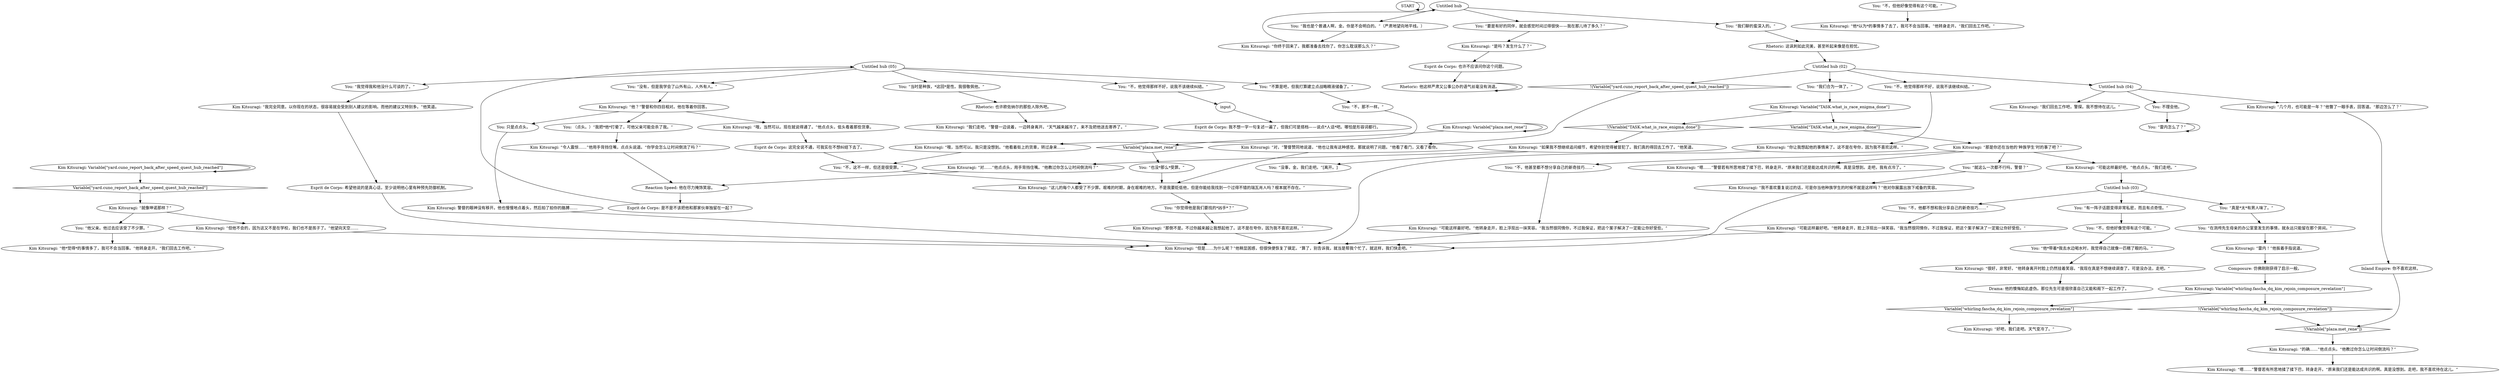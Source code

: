# KIM SWITCH / REJOIN AFTER MEASURHEAD TALK
# Kim rejoins the party after Harry and Measurehead exit (Measurhead's) Mum's office.
# ==================================================
digraph G {
	  0 [label="START"];
	  1 [label="input"];
	  2 [label="Kim Kitsuragi: “嗯……”警督若有所思地揉了揉下巴，转身走开。“原来我们还是能达成共识的啊。真是没想到。走吧，我不喜欢待在这儿。”"];
	  3 [label="Rhetoric: 这讽刺如此完美，甚至听起来像是在担忧。"];
	  4 [label="Kim Kitsuragi: “是吗？发生什么了？”"];
	  5 [label="Kim Kitsuragi: “几个月，也可能是一年？”他瞥了一眼手表，回答道。“那边怎么了？”"];
	  6 [label="You: “你觉得他是我们要找的*凶手*？”"];
	  7 [label="Rhetoric: 也许欧佐纳尔的那些人除外吧。"];
	  8 [label="Kim Kitsuragi: “哦，当然可以。现在就说得通了。”他点点头，低头看着那些货車。"];
	  9 [label="You: “他父亲。他过去应该受了不少罪。”"];
	  10 [label="You: “也没*那么*受罪。”"];
	  11 [label="Kim Kitsuragi: “雷内！”他扳着手指说道。"];
	  12 [label="Kim Kitsuragi: “可能这样最好吧。”他点点头。“我们走吧。”"];
	  13 [label="You: “我觉得我和他没什么可谈的了。”"];
	  14 [label="You: “不，他觉得那样不好，说我不该继续纠结。”"];
	  15 [label="You: “不，他都不想和我分享自己的新奇技巧……”"];
	  16 [label="You: “真是*太*有男人味了。”"];
	  17 [label="You: “我们合为一体了。”"];
	  18 [label="You: “不，他甚至都不想分享自己的新奇技巧……”"];
	  19 [label="You: “当时是种族，*这回*是性。我很敬佩他。”"];
	  20 [label="You: “不，但他好像觉得有这个可能。”"];
	  21 [label="Kim Kitsuragi: “令人震惊……”他用手背挡住嘴，点点头说道。“你学会怎么让时间倒流了吗？”"];
	  22 [label="Kim Kitsuragi: “但他不会的，因为这又不是在学校，我们也不是孩子了。”他望向天空……"];
	  23 [label="You: “不，这不一样，但还是很受罪。”"];
	  24 [label="Kim Kitsuragi: “我们回去工作吧，警探。我不想待在这儿。”"];
	  25 [label="You: “雷内怎么了？”"];
	  26 [label="Kim Kitsuragi: “你让我想起他的事情来了。这不是在夸你，因为我不喜欢这样。”"];
	  27 [label="Kim Kitsuragi: “嗯……”警督若有所思地揉了揉下巴，转身走开。“原来我们还是能达成共识的啊。真是没想到。走吧，我有点冷了。”"];
	  28 [label="You: “不，那不一样。”"];
	  29 [label="Kim Kitsuragi: “但是……为什么呢？”他稍显困惑，但很快便恢复了镇定。“算了，别告诉我，就当是帮我个忙了。就这样，我们快走吧。”"];
	  30 [label="Kim Kitsuragi: “好吧，我们走吧。天气变冷了。”"];
	  31 [label="Inland Empire: 你不喜欢这样。"];
	  32 [label="Rhetoric: 他这样严肃又公事公办的语气丝毫没有消退。"];
	  33 [label="Untitled hub (03)"];
	  34 [label="Esprit de Corps: 我不想一字一句复述一遍了，但我们可是搭档——说点*人话*吧。哪怕是形容词都行。"];
	  35 [label="Kim Kitsuragi: “你终于回来了。我都准备去找你了。你怎么耽误那么久？”"];
	  36 [label="Kim Kitsuragi: Variable[\"plaza.met_rene\"]"];
	  37 [label="Variable[\"plaza.met_rene\"]", shape=diamond];
	  38 [label="!(Variable[\"plaza.met_rene\"])", shape=diamond];
	  39 [label="Untitled hub (04)"];
	  40 [label="You: “在测颅先生母亲的办公室里发生的事情，就永远只能留在那个房间。”"];
	  41 [label="Kim Kitsuragi: “对……”他点点头，用手背挡住嘴。“他教过你怎么让时间倒流吗？”"];
	  42 [label="You: “他*带着*我去水边喝水时，我觉得自己就像一匹瞎了眼的马。”"];
	  43 [label="Kim Kitsuragi: “他*觉得*的事情多了，我可不会当回事。”他转身走开。“我们回去工作吧。”"];
	  44 [label="Kim Kitsuragi: Variable[\"yard.cuno_report_back_after_speed_quest_hub_reached\"]"];
	  45 [label="Variable[\"yard.cuno_report_back_after_speed_quest_hub_reached\"]", shape=diamond];
	  46 [label="!(Variable[\"yard.cuno_report_back_after_speed_quest_hub_reached\"])", shape=diamond];
	  47 [label="You: “不，但他好像觉得有这个可能。”"];
	  48 [label="Kim Kitsuragi: “他*以为*的事情多了去了，我可不会当回事。”他转身走开。“我们回去工作吧。”"];
	  49 [label="Kim Kitsuragi: “哦，当然可以。我只是没想到。”他看着街上的货車，转过身来……"];
	  50 [label="Kim Kitsuragi: “就像坤诺那样？”"];
	  51 [label="Kim Kitsuragi: “这儿的每个人都受了不少罪。艰难的时期，身在艰难的地方。不是我要贬低他，但是你能给我找到一个过得不错的瑞瓦肖人吗？根本就不存在。”"];
	  52 [label="You: “不算是吧，但我打算建立点战略精液储备了。”"];
	  53 [label="You: “我也是个普通人啊，金。你是不会明白的。”（严肃地望向地平线。）"];
	  54 [label="Kim Kitsuragi: Variable[\"whirling.fascha_dq_kim_rejoin_composure_revelation\"]"];
	  55 [label="Variable[\"whirling.fascha_dq_kim_rejoin_composure_revelation\"]", shape=diamond];
	  56 [label="!(Variable[\"whirling.fascha_dq_kim_rejoin_composure_revelation\"])", shape=diamond];
	  57 [label="Kim Kitsuragi: “可能这样最好吧。”他转身走开，脸上浮现出一抹笑容。“我当然很同情你，不过我保证，把这个案子解决了一定能让你好受些。”"];
	  58 [label="Esprit de Corps: 是不是不该把他和那家伙单独留在一起？"];
	  59 [label="Kim Kitsuragi: “他？”警督和你四目相对。他在等着你回答。"];
	  60 [label="You: “不，他觉得那样不好，说我不该继续纠结。”"];
	  61 [label="Reaction Speed: 他在尽力掩饰笑容。"];
	  62 [label="Kim Kitsuragi: “如果我不想继续追问细节，希望你别觉得被冒犯了。我们真的得回去工作了。”他笑道。"];
	  63 [label="Kim Kitsuragi: “可能这样最好吧。”他转身走开，脸上浮现出一抹笑容。“我当然很同情你，不过我保证，把这个案子解决了一定能让你好受些。”"];
	  64 [label="You: 只是点点头。"];
	  65 [label="You: （点头。）“我把*他*打晕了，可他父亲可能会杀了我。”"];
	  66 [label="You: 不理会他。"];
	  67 [label="Kim Kitsuragi: “那倒不是。不过你越来越让我想起他了。这不是在夸你，因为我不喜欢这样。”"];
	  68 [label="You: “有一阵子话题变得非常私密，而且有点奇怪。”"];
	  69 [label="Kim Kitsuragi: Variable[\"TASK.what_is_race_enigma_done\"]"];
	  70 [label="Variable[\"TASK.what_is_race_enigma_done\"]", shape=diamond];
	  71 [label="!(Variable[\"TASK.what_is_race_enigma_done\"])", shape=diamond];
	  72 [label="Kim Kitsuragi: “那是你还在当他的‘种族学生’时的事了吧？”"];
	  73 [label="Esprit de Corps: 这完全说不通，可我实在不想纠结下去了。"];
	  74 [label="Kim Kitsuragi: “的确……”他点点头。“他教过你怎么让时间倒流吗？”"];
	  75 [label="You: “要是有好的同伴，就会感觉时间过得很快——我在那儿待了多久？”"];
	  76 [label="Drama: 他的懊悔如此虚伪。那位先生可是很欣喜自己又能和阁下一起工作了。"];
	  77 [label="Kim Kitsuragi: “我完全同意。以你现在的状态，很容易就会受到别人建议的影响。而他的建议又特别多。”他笑道。"];
	  78 [label="Kim Kitsuragi: “我不喜欢重复说过的话，可是你当他种族学生的时候不就是这样吗？”他对你展露出放下戒备的笑容。"];
	  79 [label="Kim Kitsuragi: 警督的眼神没有移开。他也慢慢地点着头，然后拍了拍你的胳膊……"];
	  80 [label="Kim Kitsuragi: “对，”警督赞同地说道，“他也让我有这种感觉。那就说明了问题。”他看了看门，又看了看你。"];
	  81 [label="Untitled hub (02)"];
	  82 [label="Esprit de Corps: 也许不应该问你这个问题。"];
	  83 [label="You: “就这么一次都不行吗，警督？”"];
	  84 [label="Esprit de Corps: 希望他说的是真心话，至少说明他心里有种预先防御机制。"];
	  85 [label="Untitled hub"];
	  86 [label="Composure: 仿佛刚刚获得了启示一般。"];
	  87 [label="You: “没事，金。我们走吧。”[离开。]"];
	  88 [label="Kim Kitsuragi: “很好，非常好。”他转身离开时脸上仍然挂着笑容。“我现在真是不想继续调查了。可是没办法，走吧。”"];
	  89 [label="Untitled hub (05)"];
	  90 [label="Kim Kitsuragi: “我们走吧，”警督一边说着，一边转身离开。“天气越来越冷了，来不及把他送去寄养了。”"];
	  91 [label="You: “我们聊的蛮深入的。”"];
	  92 [label="You: “没有，但是我学会了山外有山，人外有人。”"];
	  0 -> 0
	  1 -> 34
	  3 -> 81
	  4 -> 82
	  5 -> 31
	  6 -> 67
	  7 -> 90
	  8 -> 73
	  9 -> 43
	  10 -> 51
	  11 -> 86
	  12 -> 33
	  13 -> 77
	  14 -> 1
	  15 -> 63
	  16 -> 40
	  17 -> 69
	  18 -> 57
	  19 -> 7
	  20 -> 42
	  21 -> 61
	  22 -> 29
	  23 -> 51
	  25 -> 25
	  26 -> 29
	  28 -> 49
	  31 -> 38
	  32 -> 32
	  33 -> 16
	  33 -> 68
	  33 -> 15
	  35 -> 85
	  36 -> 36
	  36 -> 37
	  37 -> 10
	  38 -> 74
	  39 -> 24
	  39 -> 66
	  39 -> 5
	  40 -> 11
	  41 -> 61
	  42 -> 88
	  44 -> 44
	  44 -> 45
	  45 -> 50
	  46 -> 80
	  47 -> 48
	  49 -> 23
	  50 -> 9
	  50 -> 22
	  51 -> 6
	  52 -> 28
	  53 -> 35
	  54 -> 56
	  54 -> 55
	  55 -> 30
	  56 -> 38
	  57 -> 29
	  58 -> 89
	  59 -> 8
	  59 -> 65
	  59 -> 64
	  60 -> 26
	  61 -> 58
	  62 -> 41
	  62 -> 87
	  63 -> 29
	  64 -> 79
	  65 -> 21
	  66 -> 25
	  67 -> 29
	  68 -> 20
	  69 -> 70
	  69 -> 71
	  70 -> 72
	  71 -> 62
	  72 -> 83
	  72 -> 18
	  72 -> 27
	  72 -> 12
	  73 -> 23
	  74 -> 2
	  75 -> 4
	  77 -> 84
	  78 -> 29
	  79 -> 29
	  80 -> 51
	  81 -> 17
	  81 -> 60
	  81 -> 46
	  81 -> 39
	  82 -> 32
	  83 -> 78
	  84 -> 29
	  85 -> 75
	  85 -> 91
	  85 -> 53
	  86 -> 54
	  88 -> 76
	  89 -> 13
	  89 -> 14
	  89 -> 19
	  89 -> 52
	  89 -> 92
	  91 -> 3
	  92 -> 59
}

